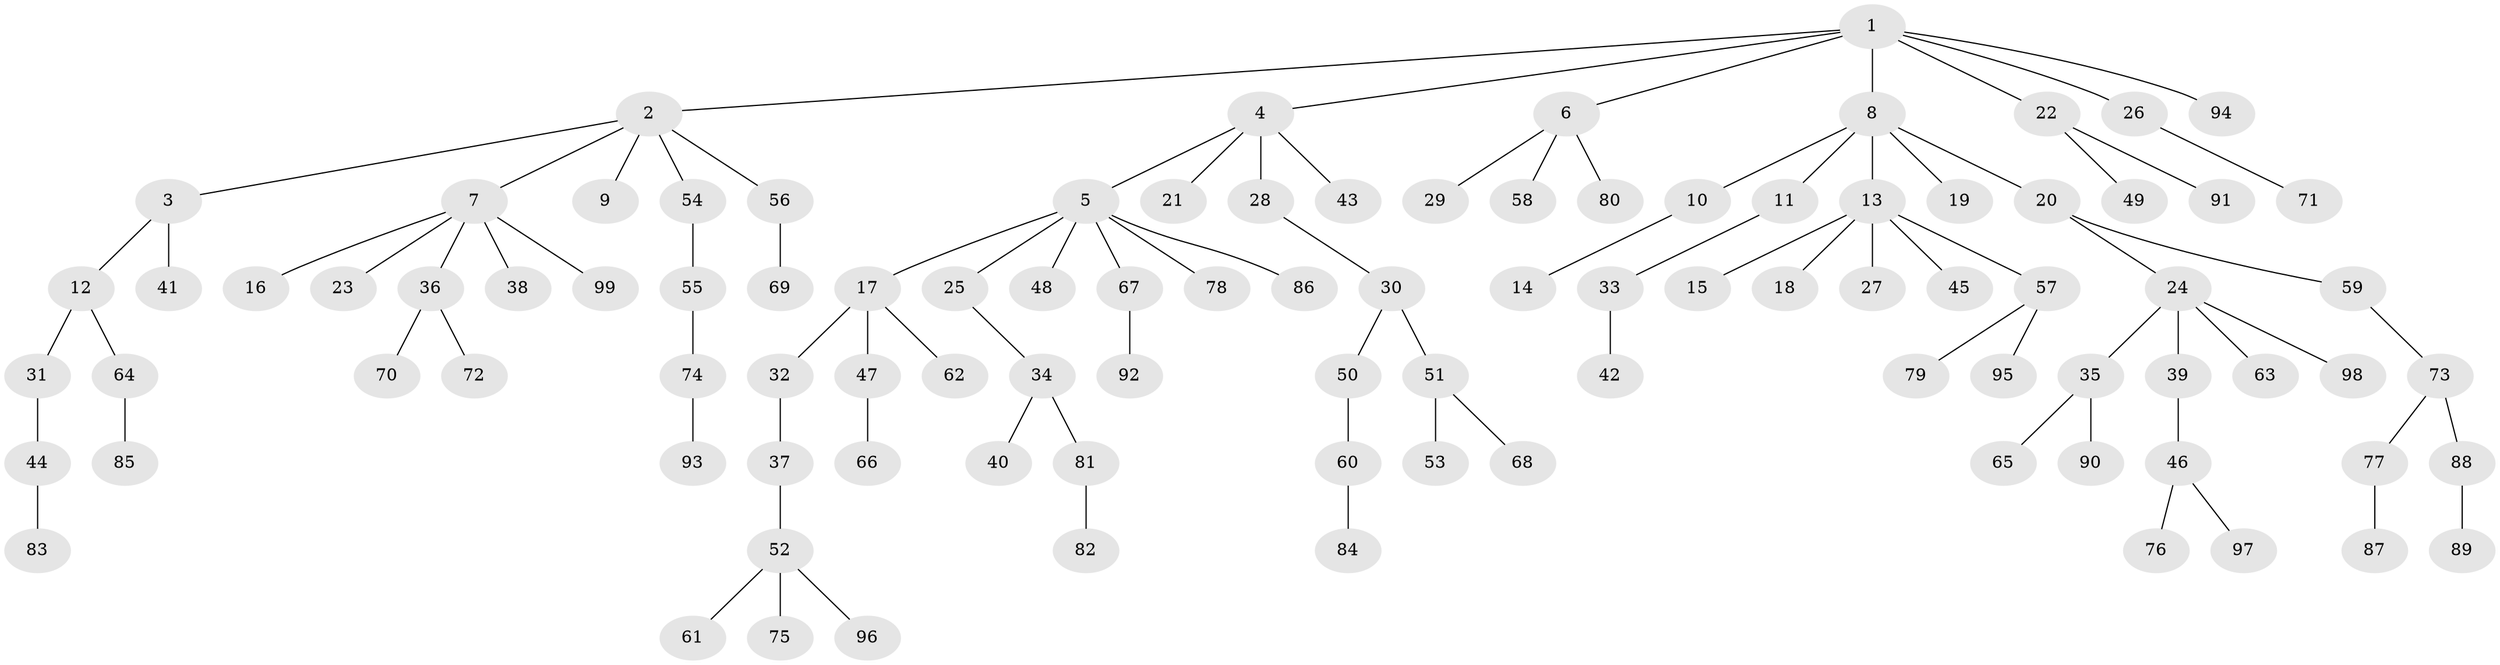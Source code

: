 // Generated by graph-tools (version 1.1) at 2025/15/03/09/25 04:15:30]
// undirected, 99 vertices, 98 edges
graph export_dot {
graph [start="1"]
  node [color=gray90,style=filled];
  1;
  2;
  3;
  4;
  5;
  6;
  7;
  8;
  9;
  10;
  11;
  12;
  13;
  14;
  15;
  16;
  17;
  18;
  19;
  20;
  21;
  22;
  23;
  24;
  25;
  26;
  27;
  28;
  29;
  30;
  31;
  32;
  33;
  34;
  35;
  36;
  37;
  38;
  39;
  40;
  41;
  42;
  43;
  44;
  45;
  46;
  47;
  48;
  49;
  50;
  51;
  52;
  53;
  54;
  55;
  56;
  57;
  58;
  59;
  60;
  61;
  62;
  63;
  64;
  65;
  66;
  67;
  68;
  69;
  70;
  71;
  72;
  73;
  74;
  75;
  76;
  77;
  78;
  79;
  80;
  81;
  82;
  83;
  84;
  85;
  86;
  87;
  88;
  89;
  90;
  91;
  92;
  93;
  94;
  95;
  96;
  97;
  98;
  99;
  1 -- 2;
  1 -- 4;
  1 -- 6;
  1 -- 8;
  1 -- 22;
  1 -- 26;
  1 -- 94;
  2 -- 3;
  2 -- 7;
  2 -- 9;
  2 -- 54;
  2 -- 56;
  3 -- 12;
  3 -- 41;
  4 -- 5;
  4 -- 21;
  4 -- 28;
  4 -- 43;
  5 -- 17;
  5 -- 25;
  5 -- 48;
  5 -- 67;
  5 -- 78;
  5 -- 86;
  6 -- 29;
  6 -- 58;
  6 -- 80;
  7 -- 16;
  7 -- 23;
  7 -- 36;
  7 -- 38;
  7 -- 99;
  8 -- 10;
  8 -- 11;
  8 -- 13;
  8 -- 19;
  8 -- 20;
  10 -- 14;
  11 -- 33;
  12 -- 31;
  12 -- 64;
  13 -- 15;
  13 -- 18;
  13 -- 27;
  13 -- 45;
  13 -- 57;
  17 -- 32;
  17 -- 47;
  17 -- 62;
  20 -- 24;
  20 -- 59;
  22 -- 49;
  22 -- 91;
  24 -- 35;
  24 -- 39;
  24 -- 63;
  24 -- 98;
  25 -- 34;
  26 -- 71;
  28 -- 30;
  30 -- 50;
  30 -- 51;
  31 -- 44;
  32 -- 37;
  33 -- 42;
  34 -- 40;
  34 -- 81;
  35 -- 65;
  35 -- 90;
  36 -- 70;
  36 -- 72;
  37 -- 52;
  39 -- 46;
  44 -- 83;
  46 -- 76;
  46 -- 97;
  47 -- 66;
  50 -- 60;
  51 -- 53;
  51 -- 68;
  52 -- 61;
  52 -- 75;
  52 -- 96;
  54 -- 55;
  55 -- 74;
  56 -- 69;
  57 -- 79;
  57 -- 95;
  59 -- 73;
  60 -- 84;
  64 -- 85;
  67 -- 92;
  73 -- 77;
  73 -- 88;
  74 -- 93;
  77 -- 87;
  81 -- 82;
  88 -- 89;
}
